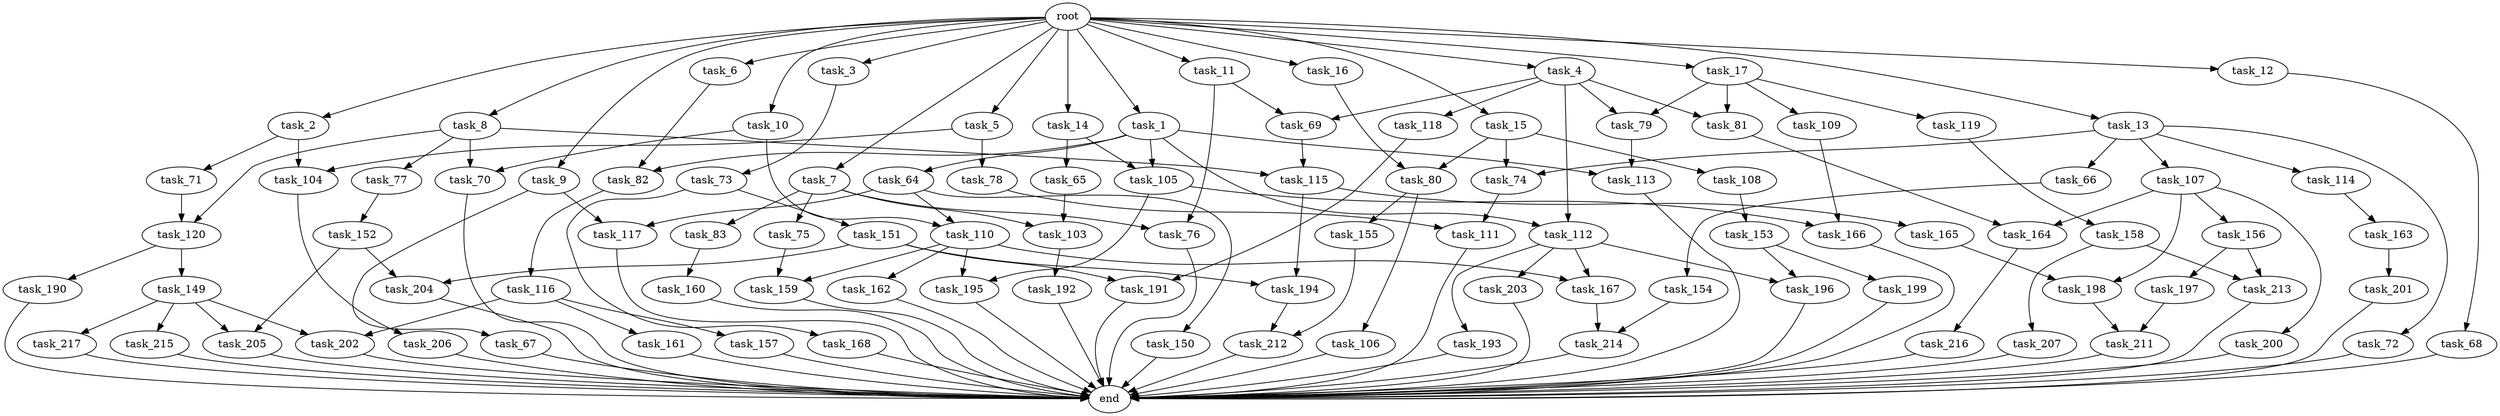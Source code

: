 digraph G {
  root [size="0.000000"];
  task_1 [size="2.048000"];
  task_2 [size="2.048000"];
  task_3 [size="2.048000"];
  task_4 [size="2.048000"];
  task_5 [size="2.048000"];
  task_6 [size="2.048000"];
  task_7 [size="2.048000"];
  task_8 [size="2.048000"];
  task_9 [size="2.048000"];
  task_10 [size="2.048000"];
  task_11 [size="2.048000"];
  task_12 [size="2.048000"];
  task_13 [size="2.048000"];
  task_14 [size="2.048000"];
  task_15 [size="2.048000"];
  task_16 [size="2.048000"];
  task_17 [size="2.048000"];
  task_64 [size="618475290.624000"];
  task_65 [size="618475290.624000"];
  task_66 [size="429496729.600000"];
  task_67 [size="1099511627.776000"];
  task_68 [size="429496729.600000"];
  task_69 [size="1872605741.056000"];
  task_70 [size="3435973836.800000"];
  task_71 [size="841813590.016000"];
  task_72 [size="429496729.600000"];
  task_73 [size="1717986918.400000"];
  task_74 [size="704374636.544000"];
  task_75 [size="841813590.016000"];
  task_76 [size="2559800508.416000"];
  task_77 [size="1717986918.400000"];
  task_78 [size="429496729.600000"];
  task_79 [size="1872605741.056000"];
  task_80 [size="1992864825.344000"];
  task_81 [size="1872605741.056000"];
  task_82 [size="2336462209.024000"];
  task_83 [size="841813590.016000"];
  task_103 [size="996432412.672000"];
  task_104 [size="1271310319.616000"];
  task_105 [size="1236950581.248000"];
  task_106 [size="274877906.944000"];
  task_107 [size="429496729.600000"];
  task_108 [size="274877906.944000"];
  task_109 [size="1717986918.400000"];
  task_110 [size="1872605741.056000"];
  task_111 [size="498216206.336000"];
  task_112 [size="773094113.280000"];
  task_113 [size="687194767.360000"];
  task_114 [size="429496729.600000"];
  task_115 [size="1992864825.344000"];
  task_116 [size="68719476.736000"];
  task_117 [size="1254130450.432000"];
  task_118 [size="154618822.656000"];
  task_119 [size="1717986918.400000"];
  task_120 [size="3435973836.800000"];
  task_149 [size="618475290.624000"];
  task_150 [size="154618822.656000"];
  task_151 [size="1717986918.400000"];
  task_152 [size="68719476.736000"];
  task_153 [size="68719476.736000"];
  task_154 [size="68719476.736000"];
  task_155 [size="274877906.944000"];
  task_156 [size="274877906.944000"];
  task_157 [size="1717986918.400000"];
  task_158 [size="618475290.624000"];
  task_159 [size="2559800508.416000"];
  task_160 [size="1391569403.904000"];
  task_161 [size="1717986918.400000"];
  task_162 [size="1717986918.400000"];
  task_163 [size="68719476.736000"];
  task_164 [size="549755813.888000"];
  task_165 [size="274877906.944000"];
  task_166 [size="1786706395.136000"];
  task_167 [size="2336462209.024000"];
  task_168 [size="1717986918.400000"];
  task_190 [size="618475290.624000"];
  task_191 [size="773094113.280000"];
  task_192 [size="154618822.656000"];
  task_193 [size="618475290.624000"];
  task_194 [size="429496729.600000"];
  task_195 [size="1786706395.136000"];
  task_196 [size="1236950581.248000"];
  task_197 [size="1099511627.776000"];
  task_198 [size="1116691496.960000"];
  task_199 [size="618475290.624000"];
  task_200 [size="274877906.944000"];
  task_201 [size="1099511627.776000"];
  task_202 [size="3435973836.800000"];
  task_203 [size="618475290.624000"];
  task_204 [size="1872605741.056000"];
  task_205 [size="3435973836.800000"];
  task_206 [size="618475290.624000"];
  task_207 [size="154618822.656000"];
  task_211 [size="687194767.360000"];
  task_212 [size="1546188226.560000"];
  task_213 [size="1254130450.432000"];
  task_214 [size="910533066.752000"];
  task_215 [size="1717986918.400000"];
  task_216 [size="274877906.944000"];
  task_217 [size="1717986918.400000"];
  end [size="0.000000"];

  root -> task_1 [size="1.000000"];
  root -> task_2 [size="1.000000"];
  root -> task_3 [size="1.000000"];
  root -> task_4 [size="1.000000"];
  root -> task_5 [size="1.000000"];
  root -> task_6 [size="1.000000"];
  root -> task_7 [size="1.000000"];
  root -> task_8 [size="1.000000"];
  root -> task_9 [size="1.000000"];
  root -> task_10 [size="1.000000"];
  root -> task_11 [size="1.000000"];
  root -> task_12 [size="1.000000"];
  root -> task_13 [size="1.000000"];
  root -> task_14 [size="1.000000"];
  root -> task_15 [size="1.000000"];
  root -> task_16 [size="1.000000"];
  root -> task_17 [size="1.000000"];
  task_1 -> task_64 [size="301989888.000000"];
  task_1 -> task_82 [size="301989888.000000"];
  task_1 -> task_105 [size="301989888.000000"];
  task_1 -> task_112 [size="301989888.000000"];
  task_1 -> task_113 [size="301989888.000000"];
  task_2 -> task_71 [size="411041792.000000"];
  task_2 -> task_104 [size="411041792.000000"];
  task_3 -> task_73 [size="838860800.000000"];
  task_4 -> task_69 [size="75497472.000000"];
  task_4 -> task_79 [size="75497472.000000"];
  task_4 -> task_81 [size="75497472.000000"];
  task_4 -> task_112 [size="75497472.000000"];
  task_4 -> task_118 [size="75497472.000000"];
  task_5 -> task_78 [size="209715200.000000"];
  task_5 -> task_104 [size="209715200.000000"];
  task_6 -> task_82 [size="838860800.000000"];
  task_7 -> task_75 [size="411041792.000000"];
  task_7 -> task_76 [size="411041792.000000"];
  task_7 -> task_83 [size="411041792.000000"];
  task_7 -> task_103 [size="411041792.000000"];
  task_8 -> task_70 [size="838860800.000000"];
  task_8 -> task_77 [size="838860800.000000"];
  task_8 -> task_115 [size="838860800.000000"];
  task_8 -> task_120 [size="838860800.000000"];
  task_9 -> task_67 [size="536870912.000000"];
  task_9 -> task_117 [size="536870912.000000"];
  task_10 -> task_70 [size="838860800.000000"];
  task_10 -> task_110 [size="838860800.000000"];
  task_11 -> task_69 [size="838860800.000000"];
  task_11 -> task_76 [size="838860800.000000"];
  task_12 -> task_68 [size="209715200.000000"];
  task_13 -> task_66 [size="209715200.000000"];
  task_13 -> task_72 [size="209715200.000000"];
  task_13 -> task_74 [size="209715200.000000"];
  task_13 -> task_107 [size="209715200.000000"];
  task_13 -> task_114 [size="209715200.000000"];
  task_14 -> task_65 [size="301989888.000000"];
  task_14 -> task_105 [size="301989888.000000"];
  task_15 -> task_74 [size="134217728.000000"];
  task_15 -> task_80 [size="134217728.000000"];
  task_15 -> task_108 [size="134217728.000000"];
  task_16 -> task_80 [size="838860800.000000"];
  task_17 -> task_79 [size="838860800.000000"];
  task_17 -> task_81 [size="838860800.000000"];
  task_17 -> task_109 [size="838860800.000000"];
  task_17 -> task_119 [size="838860800.000000"];
  task_64 -> task_110 [size="75497472.000000"];
  task_64 -> task_117 [size="75497472.000000"];
  task_64 -> task_150 [size="75497472.000000"];
  task_65 -> task_103 [size="75497472.000000"];
  task_66 -> task_154 [size="33554432.000000"];
  task_67 -> end [size="1.000000"];
  task_68 -> end [size="1.000000"];
  task_69 -> task_115 [size="134217728.000000"];
  task_70 -> end [size="1.000000"];
  task_71 -> task_120 [size="838860800.000000"];
  task_72 -> end [size="1.000000"];
  task_73 -> task_151 [size="838860800.000000"];
  task_73 -> task_168 [size="838860800.000000"];
  task_74 -> task_111 [size="33554432.000000"];
  task_75 -> task_159 [size="411041792.000000"];
  task_76 -> end [size="1.000000"];
  task_77 -> task_152 [size="33554432.000000"];
  task_78 -> task_111 [size="209715200.000000"];
  task_79 -> task_113 [size="33554432.000000"];
  task_80 -> task_106 [size="134217728.000000"];
  task_80 -> task_155 [size="134217728.000000"];
  task_81 -> task_164 [size="134217728.000000"];
  task_82 -> task_116 [size="33554432.000000"];
  task_83 -> task_160 [size="679477248.000000"];
  task_103 -> task_192 [size="75497472.000000"];
  task_104 -> task_206 [size="301989888.000000"];
  task_105 -> task_166 [size="33554432.000000"];
  task_105 -> task_195 [size="33554432.000000"];
  task_106 -> end [size="1.000000"];
  task_107 -> task_156 [size="134217728.000000"];
  task_107 -> task_164 [size="134217728.000000"];
  task_107 -> task_198 [size="134217728.000000"];
  task_107 -> task_200 [size="134217728.000000"];
  task_108 -> task_153 [size="33554432.000000"];
  task_109 -> task_166 [size="838860800.000000"];
  task_110 -> task_159 [size="838860800.000000"];
  task_110 -> task_162 [size="838860800.000000"];
  task_110 -> task_167 [size="838860800.000000"];
  task_110 -> task_195 [size="838860800.000000"];
  task_111 -> end [size="1.000000"];
  task_112 -> task_167 [size="301989888.000000"];
  task_112 -> task_193 [size="301989888.000000"];
  task_112 -> task_196 [size="301989888.000000"];
  task_112 -> task_203 [size="301989888.000000"];
  task_113 -> end [size="1.000000"];
  task_114 -> task_163 [size="33554432.000000"];
  task_115 -> task_165 [size="134217728.000000"];
  task_115 -> task_194 [size="134217728.000000"];
  task_116 -> task_157 [size="838860800.000000"];
  task_116 -> task_161 [size="838860800.000000"];
  task_116 -> task_202 [size="838860800.000000"];
  task_117 -> end [size="1.000000"];
  task_118 -> task_191 [size="301989888.000000"];
  task_119 -> task_158 [size="301989888.000000"];
  task_120 -> task_149 [size="301989888.000000"];
  task_120 -> task_190 [size="301989888.000000"];
  task_149 -> task_202 [size="838860800.000000"];
  task_149 -> task_205 [size="838860800.000000"];
  task_149 -> task_215 [size="838860800.000000"];
  task_149 -> task_217 [size="838860800.000000"];
  task_150 -> end [size="1.000000"];
  task_151 -> task_191 [size="75497472.000000"];
  task_151 -> task_194 [size="75497472.000000"];
  task_151 -> task_204 [size="75497472.000000"];
  task_152 -> task_204 [size="838860800.000000"];
  task_152 -> task_205 [size="838860800.000000"];
  task_153 -> task_196 [size="301989888.000000"];
  task_153 -> task_199 [size="301989888.000000"];
  task_154 -> task_214 [size="33554432.000000"];
  task_155 -> task_212 [size="679477248.000000"];
  task_156 -> task_197 [size="536870912.000000"];
  task_156 -> task_213 [size="536870912.000000"];
  task_157 -> end [size="1.000000"];
  task_158 -> task_207 [size="75497472.000000"];
  task_158 -> task_213 [size="75497472.000000"];
  task_159 -> end [size="1.000000"];
  task_160 -> end [size="1.000000"];
  task_161 -> end [size="1.000000"];
  task_162 -> end [size="1.000000"];
  task_163 -> task_201 [size="536870912.000000"];
  task_164 -> task_216 [size="134217728.000000"];
  task_165 -> task_198 [size="411041792.000000"];
  task_166 -> end [size="1.000000"];
  task_167 -> task_214 [size="411041792.000000"];
  task_168 -> end [size="1.000000"];
  task_190 -> end [size="1.000000"];
  task_191 -> end [size="1.000000"];
  task_192 -> end [size="1.000000"];
  task_193 -> end [size="1.000000"];
  task_194 -> task_212 [size="75497472.000000"];
  task_195 -> end [size="1.000000"];
  task_196 -> end [size="1.000000"];
  task_197 -> task_211 [size="301989888.000000"];
  task_198 -> task_211 [size="33554432.000000"];
  task_199 -> end [size="1.000000"];
  task_200 -> end [size="1.000000"];
  task_201 -> end [size="1.000000"];
  task_202 -> end [size="1.000000"];
  task_203 -> end [size="1.000000"];
  task_204 -> end [size="1.000000"];
  task_205 -> end [size="1.000000"];
  task_206 -> end [size="1.000000"];
  task_207 -> end [size="1.000000"];
  task_211 -> end [size="1.000000"];
  task_212 -> end [size="1.000000"];
  task_213 -> end [size="1.000000"];
  task_214 -> end [size="1.000000"];
  task_215 -> end [size="1.000000"];
  task_216 -> end [size="1.000000"];
  task_217 -> end [size="1.000000"];
}
